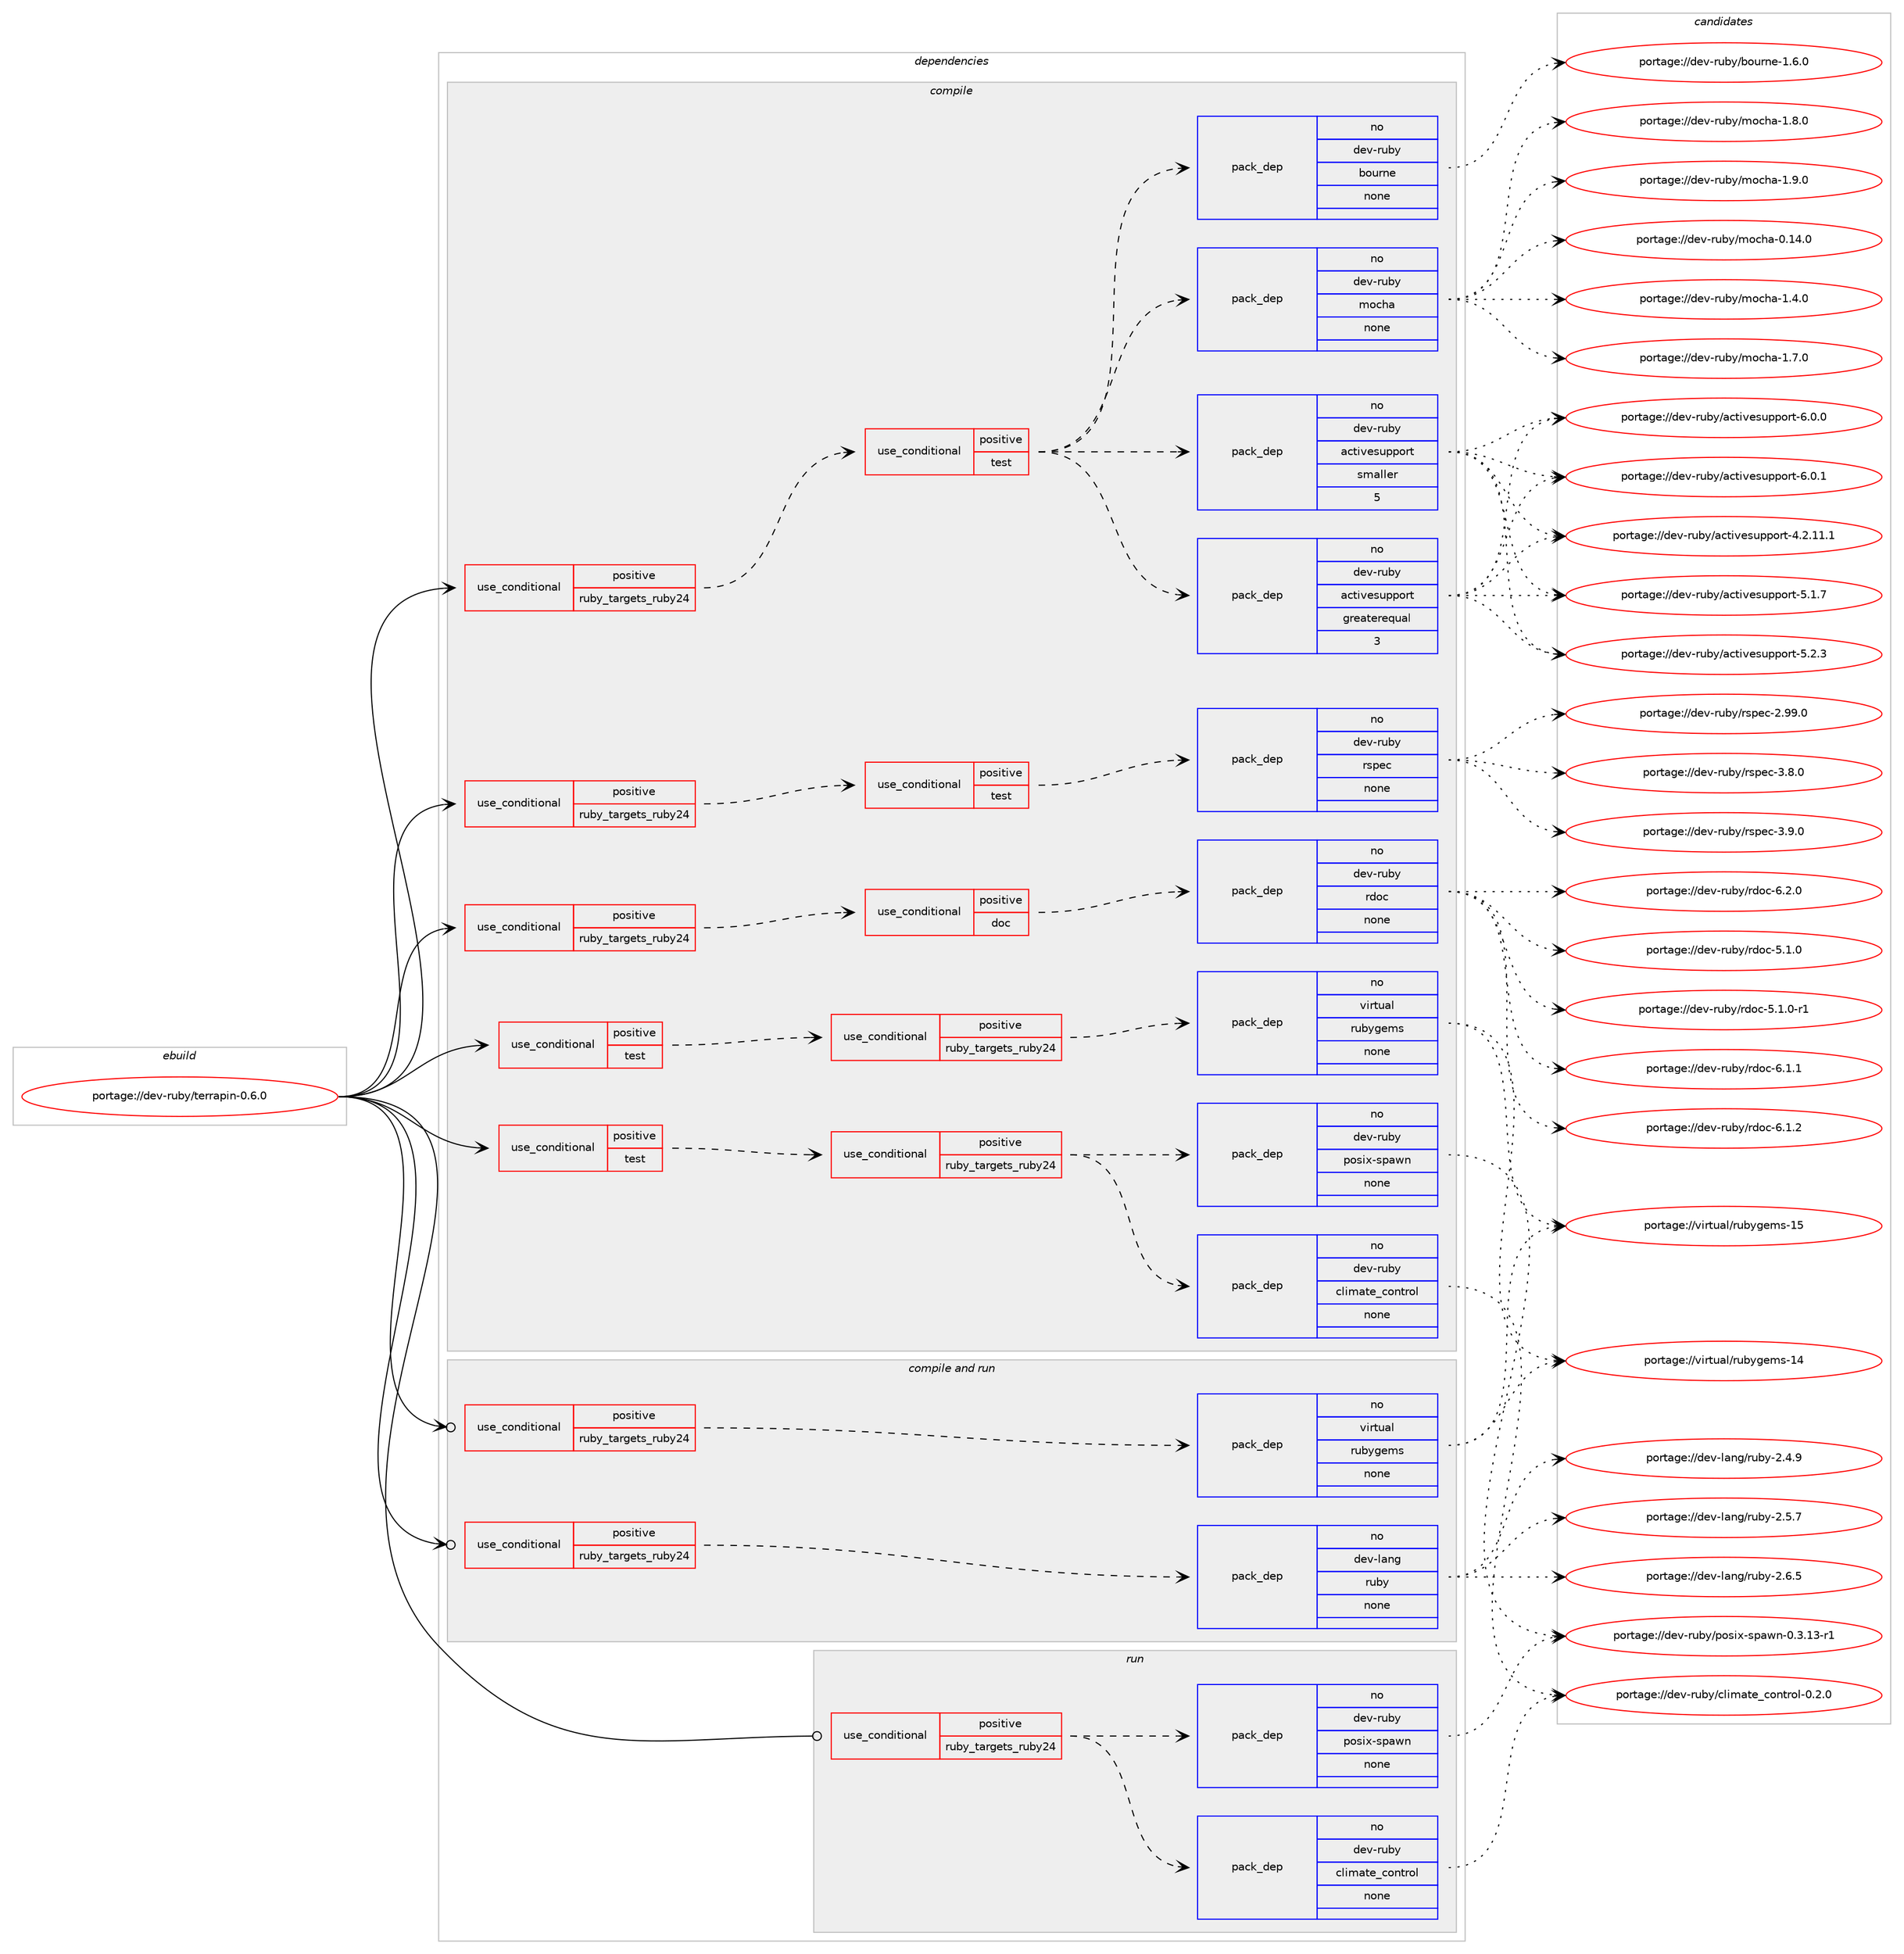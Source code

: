 digraph prolog {

# *************
# Graph options
# *************

newrank=true;
concentrate=true;
compound=true;
graph [rankdir=LR,fontname=Helvetica,fontsize=10,ranksep=1.5];#, ranksep=2.5, nodesep=0.2];
edge  [arrowhead=vee];
node  [fontname=Helvetica,fontsize=10];

# **********
# The ebuild
# **********

subgraph cluster_leftcol {
color=gray;
label=<<i>ebuild</i>>;
id [label="portage://dev-ruby/terrapin-0.6.0", color=red, width=4, href="../dev-ruby/terrapin-0.6.0.svg"];
}

# ****************
# The dependencies
# ****************

subgraph cluster_midcol {
color=gray;
label=<<i>dependencies</i>>;
subgraph cluster_compile {
fillcolor="#eeeeee";
style=filled;
label=<<i>compile</i>>;
subgraph cond67649 {
dependency252224 [label=<<TABLE BORDER="0" CELLBORDER="1" CELLSPACING="0" CELLPADDING="4"><TR><TD ROWSPAN="3" CELLPADDING="10">use_conditional</TD></TR><TR><TD>positive</TD></TR><TR><TD>ruby_targets_ruby24</TD></TR></TABLE>>, shape=none, color=red];
subgraph cond67650 {
dependency252225 [label=<<TABLE BORDER="0" CELLBORDER="1" CELLSPACING="0" CELLPADDING="4"><TR><TD ROWSPAN="3" CELLPADDING="10">use_conditional</TD></TR><TR><TD>positive</TD></TR><TR><TD>doc</TD></TR></TABLE>>, shape=none, color=red];
subgraph pack181012 {
dependency252226 [label=<<TABLE BORDER="0" CELLBORDER="1" CELLSPACING="0" CELLPADDING="4" WIDTH="220"><TR><TD ROWSPAN="6" CELLPADDING="30">pack_dep</TD></TR><TR><TD WIDTH="110">no</TD></TR><TR><TD>dev-ruby</TD></TR><TR><TD>rdoc</TD></TR><TR><TD>none</TD></TR><TR><TD></TD></TR></TABLE>>, shape=none, color=blue];
}
dependency252225:e -> dependency252226:w [weight=20,style="dashed",arrowhead="vee"];
}
dependency252224:e -> dependency252225:w [weight=20,style="dashed",arrowhead="vee"];
}
id:e -> dependency252224:w [weight=20,style="solid",arrowhead="vee"];
subgraph cond67651 {
dependency252227 [label=<<TABLE BORDER="0" CELLBORDER="1" CELLSPACING="0" CELLPADDING="4"><TR><TD ROWSPAN="3" CELLPADDING="10">use_conditional</TD></TR><TR><TD>positive</TD></TR><TR><TD>ruby_targets_ruby24</TD></TR></TABLE>>, shape=none, color=red];
subgraph cond67652 {
dependency252228 [label=<<TABLE BORDER="0" CELLBORDER="1" CELLSPACING="0" CELLPADDING="4"><TR><TD ROWSPAN="3" CELLPADDING="10">use_conditional</TD></TR><TR><TD>positive</TD></TR><TR><TD>test</TD></TR></TABLE>>, shape=none, color=red];
subgraph pack181013 {
dependency252229 [label=<<TABLE BORDER="0" CELLBORDER="1" CELLSPACING="0" CELLPADDING="4" WIDTH="220"><TR><TD ROWSPAN="6" CELLPADDING="30">pack_dep</TD></TR><TR><TD WIDTH="110">no</TD></TR><TR><TD>dev-ruby</TD></TR><TR><TD>activesupport</TD></TR><TR><TD>greaterequal</TD></TR><TR><TD>3</TD></TR></TABLE>>, shape=none, color=blue];
}
dependency252228:e -> dependency252229:w [weight=20,style="dashed",arrowhead="vee"];
subgraph pack181014 {
dependency252230 [label=<<TABLE BORDER="0" CELLBORDER="1" CELLSPACING="0" CELLPADDING="4" WIDTH="220"><TR><TD ROWSPAN="6" CELLPADDING="30">pack_dep</TD></TR><TR><TD WIDTH="110">no</TD></TR><TR><TD>dev-ruby</TD></TR><TR><TD>activesupport</TD></TR><TR><TD>smaller</TD></TR><TR><TD>5</TD></TR></TABLE>>, shape=none, color=blue];
}
dependency252228:e -> dependency252230:w [weight=20,style="dashed",arrowhead="vee"];
subgraph pack181015 {
dependency252231 [label=<<TABLE BORDER="0" CELLBORDER="1" CELLSPACING="0" CELLPADDING="4" WIDTH="220"><TR><TD ROWSPAN="6" CELLPADDING="30">pack_dep</TD></TR><TR><TD WIDTH="110">no</TD></TR><TR><TD>dev-ruby</TD></TR><TR><TD>bourne</TD></TR><TR><TD>none</TD></TR><TR><TD></TD></TR></TABLE>>, shape=none, color=blue];
}
dependency252228:e -> dependency252231:w [weight=20,style="dashed",arrowhead="vee"];
subgraph pack181016 {
dependency252232 [label=<<TABLE BORDER="0" CELLBORDER="1" CELLSPACING="0" CELLPADDING="4" WIDTH="220"><TR><TD ROWSPAN="6" CELLPADDING="30">pack_dep</TD></TR><TR><TD WIDTH="110">no</TD></TR><TR><TD>dev-ruby</TD></TR><TR><TD>mocha</TD></TR><TR><TD>none</TD></TR><TR><TD></TD></TR></TABLE>>, shape=none, color=blue];
}
dependency252228:e -> dependency252232:w [weight=20,style="dashed",arrowhead="vee"];
}
dependency252227:e -> dependency252228:w [weight=20,style="dashed",arrowhead="vee"];
}
id:e -> dependency252227:w [weight=20,style="solid",arrowhead="vee"];
subgraph cond67653 {
dependency252233 [label=<<TABLE BORDER="0" CELLBORDER="1" CELLSPACING="0" CELLPADDING="4"><TR><TD ROWSPAN="3" CELLPADDING="10">use_conditional</TD></TR><TR><TD>positive</TD></TR><TR><TD>ruby_targets_ruby24</TD></TR></TABLE>>, shape=none, color=red];
subgraph cond67654 {
dependency252234 [label=<<TABLE BORDER="0" CELLBORDER="1" CELLSPACING="0" CELLPADDING="4"><TR><TD ROWSPAN="3" CELLPADDING="10">use_conditional</TD></TR><TR><TD>positive</TD></TR><TR><TD>test</TD></TR></TABLE>>, shape=none, color=red];
subgraph pack181017 {
dependency252235 [label=<<TABLE BORDER="0" CELLBORDER="1" CELLSPACING="0" CELLPADDING="4" WIDTH="220"><TR><TD ROWSPAN="6" CELLPADDING="30">pack_dep</TD></TR><TR><TD WIDTH="110">no</TD></TR><TR><TD>dev-ruby</TD></TR><TR><TD>rspec</TD></TR><TR><TD>none</TD></TR><TR><TD></TD></TR></TABLE>>, shape=none, color=blue];
}
dependency252234:e -> dependency252235:w [weight=20,style="dashed",arrowhead="vee"];
}
dependency252233:e -> dependency252234:w [weight=20,style="dashed",arrowhead="vee"];
}
id:e -> dependency252233:w [weight=20,style="solid",arrowhead="vee"];
subgraph cond67655 {
dependency252236 [label=<<TABLE BORDER="0" CELLBORDER="1" CELLSPACING="0" CELLPADDING="4"><TR><TD ROWSPAN="3" CELLPADDING="10">use_conditional</TD></TR><TR><TD>positive</TD></TR><TR><TD>test</TD></TR></TABLE>>, shape=none, color=red];
subgraph cond67656 {
dependency252237 [label=<<TABLE BORDER="0" CELLBORDER="1" CELLSPACING="0" CELLPADDING="4"><TR><TD ROWSPAN="3" CELLPADDING="10">use_conditional</TD></TR><TR><TD>positive</TD></TR><TR><TD>ruby_targets_ruby24</TD></TR></TABLE>>, shape=none, color=red];
subgraph pack181018 {
dependency252238 [label=<<TABLE BORDER="0" CELLBORDER="1" CELLSPACING="0" CELLPADDING="4" WIDTH="220"><TR><TD ROWSPAN="6" CELLPADDING="30">pack_dep</TD></TR><TR><TD WIDTH="110">no</TD></TR><TR><TD>dev-ruby</TD></TR><TR><TD>climate_control</TD></TR><TR><TD>none</TD></TR><TR><TD></TD></TR></TABLE>>, shape=none, color=blue];
}
dependency252237:e -> dependency252238:w [weight=20,style="dashed",arrowhead="vee"];
subgraph pack181019 {
dependency252239 [label=<<TABLE BORDER="0" CELLBORDER="1" CELLSPACING="0" CELLPADDING="4" WIDTH="220"><TR><TD ROWSPAN="6" CELLPADDING="30">pack_dep</TD></TR><TR><TD WIDTH="110">no</TD></TR><TR><TD>dev-ruby</TD></TR><TR><TD>posix-spawn</TD></TR><TR><TD>none</TD></TR><TR><TD></TD></TR></TABLE>>, shape=none, color=blue];
}
dependency252237:e -> dependency252239:w [weight=20,style="dashed",arrowhead="vee"];
}
dependency252236:e -> dependency252237:w [weight=20,style="dashed",arrowhead="vee"];
}
id:e -> dependency252236:w [weight=20,style="solid",arrowhead="vee"];
subgraph cond67657 {
dependency252240 [label=<<TABLE BORDER="0" CELLBORDER="1" CELLSPACING="0" CELLPADDING="4"><TR><TD ROWSPAN="3" CELLPADDING="10">use_conditional</TD></TR><TR><TD>positive</TD></TR><TR><TD>test</TD></TR></TABLE>>, shape=none, color=red];
subgraph cond67658 {
dependency252241 [label=<<TABLE BORDER="0" CELLBORDER="1" CELLSPACING="0" CELLPADDING="4"><TR><TD ROWSPAN="3" CELLPADDING="10">use_conditional</TD></TR><TR><TD>positive</TD></TR><TR><TD>ruby_targets_ruby24</TD></TR></TABLE>>, shape=none, color=red];
subgraph pack181020 {
dependency252242 [label=<<TABLE BORDER="0" CELLBORDER="1" CELLSPACING="0" CELLPADDING="4" WIDTH="220"><TR><TD ROWSPAN="6" CELLPADDING="30">pack_dep</TD></TR><TR><TD WIDTH="110">no</TD></TR><TR><TD>virtual</TD></TR><TR><TD>rubygems</TD></TR><TR><TD>none</TD></TR><TR><TD></TD></TR></TABLE>>, shape=none, color=blue];
}
dependency252241:e -> dependency252242:w [weight=20,style="dashed",arrowhead="vee"];
}
dependency252240:e -> dependency252241:w [weight=20,style="dashed",arrowhead="vee"];
}
id:e -> dependency252240:w [weight=20,style="solid",arrowhead="vee"];
}
subgraph cluster_compileandrun {
fillcolor="#eeeeee";
style=filled;
label=<<i>compile and run</i>>;
subgraph cond67659 {
dependency252243 [label=<<TABLE BORDER="0" CELLBORDER="1" CELLSPACING="0" CELLPADDING="4"><TR><TD ROWSPAN="3" CELLPADDING="10">use_conditional</TD></TR><TR><TD>positive</TD></TR><TR><TD>ruby_targets_ruby24</TD></TR></TABLE>>, shape=none, color=red];
subgraph pack181021 {
dependency252244 [label=<<TABLE BORDER="0" CELLBORDER="1" CELLSPACING="0" CELLPADDING="4" WIDTH="220"><TR><TD ROWSPAN="6" CELLPADDING="30">pack_dep</TD></TR><TR><TD WIDTH="110">no</TD></TR><TR><TD>dev-lang</TD></TR><TR><TD>ruby</TD></TR><TR><TD>none</TD></TR><TR><TD></TD></TR></TABLE>>, shape=none, color=blue];
}
dependency252243:e -> dependency252244:w [weight=20,style="dashed",arrowhead="vee"];
}
id:e -> dependency252243:w [weight=20,style="solid",arrowhead="odotvee"];
subgraph cond67660 {
dependency252245 [label=<<TABLE BORDER="0" CELLBORDER="1" CELLSPACING="0" CELLPADDING="4"><TR><TD ROWSPAN="3" CELLPADDING="10">use_conditional</TD></TR><TR><TD>positive</TD></TR><TR><TD>ruby_targets_ruby24</TD></TR></TABLE>>, shape=none, color=red];
subgraph pack181022 {
dependency252246 [label=<<TABLE BORDER="0" CELLBORDER="1" CELLSPACING="0" CELLPADDING="4" WIDTH="220"><TR><TD ROWSPAN="6" CELLPADDING="30">pack_dep</TD></TR><TR><TD WIDTH="110">no</TD></TR><TR><TD>virtual</TD></TR><TR><TD>rubygems</TD></TR><TR><TD>none</TD></TR><TR><TD></TD></TR></TABLE>>, shape=none, color=blue];
}
dependency252245:e -> dependency252246:w [weight=20,style="dashed",arrowhead="vee"];
}
id:e -> dependency252245:w [weight=20,style="solid",arrowhead="odotvee"];
}
subgraph cluster_run {
fillcolor="#eeeeee";
style=filled;
label=<<i>run</i>>;
subgraph cond67661 {
dependency252247 [label=<<TABLE BORDER="0" CELLBORDER="1" CELLSPACING="0" CELLPADDING="4"><TR><TD ROWSPAN="3" CELLPADDING="10">use_conditional</TD></TR><TR><TD>positive</TD></TR><TR><TD>ruby_targets_ruby24</TD></TR></TABLE>>, shape=none, color=red];
subgraph pack181023 {
dependency252248 [label=<<TABLE BORDER="0" CELLBORDER="1" CELLSPACING="0" CELLPADDING="4" WIDTH="220"><TR><TD ROWSPAN="6" CELLPADDING="30">pack_dep</TD></TR><TR><TD WIDTH="110">no</TD></TR><TR><TD>dev-ruby</TD></TR><TR><TD>climate_control</TD></TR><TR><TD>none</TD></TR><TR><TD></TD></TR></TABLE>>, shape=none, color=blue];
}
dependency252247:e -> dependency252248:w [weight=20,style="dashed",arrowhead="vee"];
subgraph pack181024 {
dependency252249 [label=<<TABLE BORDER="0" CELLBORDER="1" CELLSPACING="0" CELLPADDING="4" WIDTH="220"><TR><TD ROWSPAN="6" CELLPADDING="30">pack_dep</TD></TR><TR><TD WIDTH="110">no</TD></TR><TR><TD>dev-ruby</TD></TR><TR><TD>posix-spawn</TD></TR><TR><TD>none</TD></TR><TR><TD></TD></TR></TABLE>>, shape=none, color=blue];
}
dependency252247:e -> dependency252249:w [weight=20,style="dashed",arrowhead="vee"];
}
id:e -> dependency252247:w [weight=20,style="solid",arrowhead="odot"];
}
}

# **************
# The candidates
# **************

subgraph cluster_choices {
rank=same;
color=gray;
label=<<i>candidates</i>>;

subgraph choice181012 {
color=black;
nodesep=1;
choiceportage10010111845114117981214711410011199455346494648 [label="portage://dev-ruby/rdoc-5.1.0", color=red, width=4,href="../dev-ruby/rdoc-5.1.0.svg"];
choiceportage100101118451141179812147114100111994553464946484511449 [label="portage://dev-ruby/rdoc-5.1.0-r1", color=red, width=4,href="../dev-ruby/rdoc-5.1.0-r1.svg"];
choiceportage10010111845114117981214711410011199455446494649 [label="portage://dev-ruby/rdoc-6.1.1", color=red, width=4,href="../dev-ruby/rdoc-6.1.1.svg"];
choiceportage10010111845114117981214711410011199455446494650 [label="portage://dev-ruby/rdoc-6.1.2", color=red, width=4,href="../dev-ruby/rdoc-6.1.2.svg"];
choiceportage10010111845114117981214711410011199455446504648 [label="portage://dev-ruby/rdoc-6.2.0", color=red, width=4,href="../dev-ruby/rdoc-6.2.0.svg"];
dependency252226:e -> choiceportage10010111845114117981214711410011199455346494648:w [style=dotted,weight="100"];
dependency252226:e -> choiceportage100101118451141179812147114100111994553464946484511449:w [style=dotted,weight="100"];
dependency252226:e -> choiceportage10010111845114117981214711410011199455446494649:w [style=dotted,weight="100"];
dependency252226:e -> choiceportage10010111845114117981214711410011199455446494650:w [style=dotted,weight="100"];
dependency252226:e -> choiceportage10010111845114117981214711410011199455446504648:w [style=dotted,weight="100"];
}
subgraph choice181013 {
color=black;
nodesep=1;
choiceportage1001011184511411798121479799116105118101115117112112111114116455246504649494649 [label="portage://dev-ruby/activesupport-4.2.11.1", color=red, width=4,href="../dev-ruby/activesupport-4.2.11.1.svg"];
choiceportage1001011184511411798121479799116105118101115117112112111114116455346494655 [label="portage://dev-ruby/activesupport-5.1.7", color=red, width=4,href="../dev-ruby/activesupport-5.1.7.svg"];
choiceportage1001011184511411798121479799116105118101115117112112111114116455346504651 [label="portage://dev-ruby/activesupport-5.2.3", color=red, width=4,href="../dev-ruby/activesupport-5.2.3.svg"];
choiceportage1001011184511411798121479799116105118101115117112112111114116455446484648 [label="portage://dev-ruby/activesupport-6.0.0", color=red, width=4,href="../dev-ruby/activesupport-6.0.0.svg"];
choiceportage1001011184511411798121479799116105118101115117112112111114116455446484649 [label="portage://dev-ruby/activesupport-6.0.1", color=red, width=4,href="../dev-ruby/activesupport-6.0.1.svg"];
dependency252229:e -> choiceportage1001011184511411798121479799116105118101115117112112111114116455246504649494649:w [style=dotted,weight="100"];
dependency252229:e -> choiceportage1001011184511411798121479799116105118101115117112112111114116455346494655:w [style=dotted,weight="100"];
dependency252229:e -> choiceportage1001011184511411798121479799116105118101115117112112111114116455346504651:w [style=dotted,weight="100"];
dependency252229:e -> choiceportage1001011184511411798121479799116105118101115117112112111114116455446484648:w [style=dotted,weight="100"];
dependency252229:e -> choiceportage1001011184511411798121479799116105118101115117112112111114116455446484649:w [style=dotted,weight="100"];
}
subgraph choice181014 {
color=black;
nodesep=1;
choiceportage1001011184511411798121479799116105118101115117112112111114116455246504649494649 [label="portage://dev-ruby/activesupport-4.2.11.1", color=red, width=4,href="../dev-ruby/activesupport-4.2.11.1.svg"];
choiceportage1001011184511411798121479799116105118101115117112112111114116455346494655 [label="portage://dev-ruby/activesupport-5.1.7", color=red, width=4,href="../dev-ruby/activesupport-5.1.7.svg"];
choiceportage1001011184511411798121479799116105118101115117112112111114116455346504651 [label="portage://dev-ruby/activesupport-5.2.3", color=red, width=4,href="../dev-ruby/activesupport-5.2.3.svg"];
choiceportage1001011184511411798121479799116105118101115117112112111114116455446484648 [label="portage://dev-ruby/activesupport-6.0.0", color=red, width=4,href="../dev-ruby/activesupport-6.0.0.svg"];
choiceportage1001011184511411798121479799116105118101115117112112111114116455446484649 [label="portage://dev-ruby/activesupport-6.0.1", color=red, width=4,href="../dev-ruby/activesupport-6.0.1.svg"];
dependency252230:e -> choiceportage1001011184511411798121479799116105118101115117112112111114116455246504649494649:w [style=dotted,weight="100"];
dependency252230:e -> choiceportage1001011184511411798121479799116105118101115117112112111114116455346494655:w [style=dotted,weight="100"];
dependency252230:e -> choiceportage1001011184511411798121479799116105118101115117112112111114116455346504651:w [style=dotted,weight="100"];
dependency252230:e -> choiceportage1001011184511411798121479799116105118101115117112112111114116455446484648:w [style=dotted,weight="100"];
dependency252230:e -> choiceportage1001011184511411798121479799116105118101115117112112111114116455446484649:w [style=dotted,weight="100"];
}
subgraph choice181015 {
color=black;
nodesep=1;
choiceportage10010111845114117981214798111117114110101454946544648 [label="portage://dev-ruby/bourne-1.6.0", color=red, width=4,href="../dev-ruby/bourne-1.6.0.svg"];
dependency252231:e -> choiceportage10010111845114117981214798111117114110101454946544648:w [style=dotted,weight="100"];
}
subgraph choice181016 {
color=black;
nodesep=1;
choiceportage100101118451141179812147109111991049745484649524648 [label="portage://dev-ruby/mocha-0.14.0", color=red, width=4,href="../dev-ruby/mocha-0.14.0.svg"];
choiceportage1001011184511411798121471091119910497454946524648 [label="portage://dev-ruby/mocha-1.4.0", color=red, width=4,href="../dev-ruby/mocha-1.4.0.svg"];
choiceportage1001011184511411798121471091119910497454946554648 [label="portage://dev-ruby/mocha-1.7.0", color=red, width=4,href="../dev-ruby/mocha-1.7.0.svg"];
choiceportage1001011184511411798121471091119910497454946564648 [label="portage://dev-ruby/mocha-1.8.0", color=red, width=4,href="../dev-ruby/mocha-1.8.0.svg"];
choiceportage1001011184511411798121471091119910497454946574648 [label="portage://dev-ruby/mocha-1.9.0", color=red, width=4,href="../dev-ruby/mocha-1.9.0.svg"];
dependency252232:e -> choiceportage100101118451141179812147109111991049745484649524648:w [style=dotted,weight="100"];
dependency252232:e -> choiceportage1001011184511411798121471091119910497454946524648:w [style=dotted,weight="100"];
dependency252232:e -> choiceportage1001011184511411798121471091119910497454946554648:w [style=dotted,weight="100"];
dependency252232:e -> choiceportage1001011184511411798121471091119910497454946564648:w [style=dotted,weight="100"];
dependency252232:e -> choiceportage1001011184511411798121471091119910497454946574648:w [style=dotted,weight="100"];
}
subgraph choice181017 {
color=black;
nodesep=1;
choiceportage1001011184511411798121471141151121019945504657574648 [label="portage://dev-ruby/rspec-2.99.0", color=red, width=4,href="../dev-ruby/rspec-2.99.0.svg"];
choiceportage10010111845114117981214711411511210199455146564648 [label="portage://dev-ruby/rspec-3.8.0", color=red, width=4,href="../dev-ruby/rspec-3.8.0.svg"];
choiceportage10010111845114117981214711411511210199455146574648 [label="portage://dev-ruby/rspec-3.9.0", color=red, width=4,href="../dev-ruby/rspec-3.9.0.svg"];
dependency252235:e -> choiceportage1001011184511411798121471141151121019945504657574648:w [style=dotted,weight="100"];
dependency252235:e -> choiceportage10010111845114117981214711411511210199455146564648:w [style=dotted,weight="100"];
dependency252235:e -> choiceportage10010111845114117981214711411511210199455146574648:w [style=dotted,weight="100"];
}
subgraph choice181018 {
color=black;
nodesep=1;
choiceportage10010111845114117981214799108105109971161019599111110116114111108454846504648 [label="portage://dev-ruby/climate_control-0.2.0", color=red, width=4,href="../dev-ruby/climate_control-0.2.0.svg"];
dependency252238:e -> choiceportage10010111845114117981214799108105109971161019599111110116114111108454846504648:w [style=dotted,weight="100"];
}
subgraph choice181019 {
color=black;
nodesep=1;
choiceportage1001011184511411798121471121111151051204511511297119110454846514649514511449 [label="portage://dev-ruby/posix-spawn-0.3.13-r1", color=red, width=4,href="../dev-ruby/posix-spawn-0.3.13-r1.svg"];
dependency252239:e -> choiceportage1001011184511411798121471121111151051204511511297119110454846514649514511449:w [style=dotted,weight="100"];
}
subgraph choice181020 {
color=black;
nodesep=1;
choiceportage118105114116117971084711411798121103101109115454952 [label="portage://virtual/rubygems-14", color=red, width=4,href="../virtual/rubygems-14.svg"];
choiceportage118105114116117971084711411798121103101109115454953 [label="portage://virtual/rubygems-15", color=red, width=4,href="../virtual/rubygems-15.svg"];
dependency252242:e -> choiceportage118105114116117971084711411798121103101109115454952:w [style=dotted,weight="100"];
dependency252242:e -> choiceportage118105114116117971084711411798121103101109115454953:w [style=dotted,weight="100"];
}
subgraph choice181021 {
color=black;
nodesep=1;
choiceportage10010111845108971101034711411798121455046524657 [label="portage://dev-lang/ruby-2.4.9", color=red, width=4,href="../dev-lang/ruby-2.4.9.svg"];
choiceportage10010111845108971101034711411798121455046534655 [label="portage://dev-lang/ruby-2.5.7", color=red, width=4,href="../dev-lang/ruby-2.5.7.svg"];
choiceportage10010111845108971101034711411798121455046544653 [label="portage://dev-lang/ruby-2.6.5", color=red, width=4,href="../dev-lang/ruby-2.6.5.svg"];
dependency252244:e -> choiceportage10010111845108971101034711411798121455046524657:w [style=dotted,weight="100"];
dependency252244:e -> choiceportage10010111845108971101034711411798121455046534655:w [style=dotted,weight="100"];
dependency252244:e -> choiceportage10010111845108971101034711411798121455046544653:w [style=dotted,weight="100"];
}
subgraph choice181022 {
color=black;
nodesep=1;
choiceportage118105114116117971084711411798121103101109115454952 [label="portage://virtual/rubygems-14", color=red, width=4,href="../virtual/rubygems-14.svg"];
choiceportage118105114116117971084711411798121103101109115454953 [label="portage://virtual/rubygems-15", color=red, width=4,href="../virtual/rubygems-15.svg"];
dependency252246:e -> choiceportage118105114116117971084711411798121103101109115454952:w [style=dotted,weight="100"];
dependency252246:e -> choiceportage118105114116117971084711411798121103101109115454953:w [style=dotted,weight="100"];
}
subgraph choice181023 {
color=black;
nodesep=1;
choiceportage10010111845114117981214799108105109971161019599111110116114111108454846504648 [label="portage://dev-ruby/climate_control-0.2.0", color=red, width=4,href="../dev-ruby/climate_control-0.2.0.svg"];
dependency252248:e -> choiceportage10010111845114117981214799108105109971161019599111110116114111108454846504648:w [style=dotted,weight="100"];
}
subgraph choice181024 {
color=black;
nodesep=1;
choiceportage1001011184511411798121471121111151051204511511297119110454846514649514511449 [label="portage://dev-ruby/posix-spawn-0.3.13-r1", color=red, width=4,href="../dev-ruby/posix-spawn-0.3.13-r1.svg"];
dependency252249:e -> choiceportage1001011184511411798121471121111151051204511511297119110454846514649514511449:w [style=dotted,weight="100"];
}
}

}
